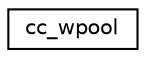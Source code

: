 digraph "Graphical Class Hierarchy"
{
 // LATEX_PDF_SIZE
  edge [fontname="Helvetica",fontsize="10",labelfontname="Helvetica",labelfontsize="10"];
  node [fontname="Helvetica",fontsize="10",shape=record];
  rankdir="LR";
  Node0 [label="cc_wpool",height=0.2,width=0.4,color="black", fillcolor="white", style="filled",URL="$structcc__wpool.html",tooltip="The structure for a worker pool."];
}
